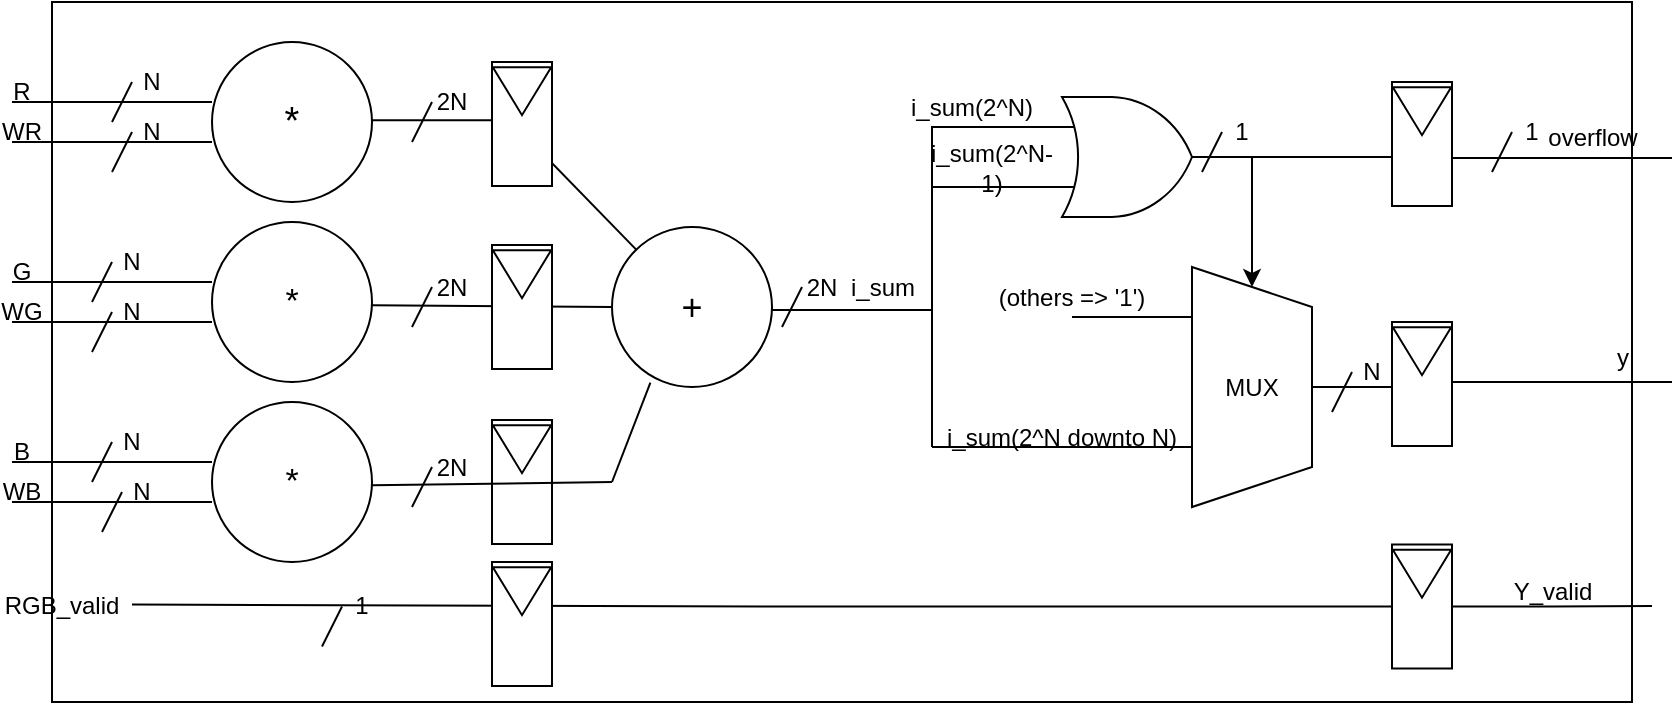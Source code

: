 <mxfile version="24.0.5" type="github">
  <diagram name="Page-1" id="o0QanbhsqBCeWXjGLMx0">
    <mxGraphModel dx="1434" dy="795" grid="1" gridSize="10" guides="1" tooltips="1" connect="1" arrows="1" fold="1" page="1" pageScale="1" pageWidth="850" pageHeight="1100" math="0" shadow="0">
      <root>
        <mxCell id="0" />
        <mxCell id="1" parent="0" />
        <mxCell id="zB--o1MgACli6-uQqWRJ-481" value="" style="group" parent="1" vertex="1" connectable="0">
          <mxGeometry x="10" y="20" width="830" height="350" as="geometry" />
        </mxCell>
        <mxCell id="zB--o1MgACli6-uQqWRJ-384" value="" style="rounded=0;whiteSpace=wrap;html=1;" parent="zB--o1MgACli6-uQqWRJ-481" vertex="1">
          <mxGeometry x="20" width="790" height="350" as="geometry" />
        </mxCell>
        <mxCell id="zB--o1MgACli6-uQqWRJ-359" value="" style="group" parent="zB--o1MgACli6-uQqWRJ-481" vertex="1" connectable="0">
          <mxGeometry x="240" y="209" width="30" height="62" as="geometry" />
        </mxCell>
        <mxCell id="zB--o1MgACli6-uQqWRJ-360" value="" style="rounded=0;whiteSpace=wrap;html=1;" parent="zB--o1MgACli6-uQqWRJ-359" vertex="1">
          <mxGeometry width="30" height="62" as="geometry" />
        </mxCell>
        <mxCell id="zB--o1MgACli6-uQqWRJ-361" value="" style="triangle;whiteSpace=wrap;html=1;rotation=90;" parent="zB--o1MgACli6-uQqWRJ-359" vertex="1">
          <mxGeometry x="3" width="24" height="29.176" as="geometry" />
        </mxCell>
        <mxCell id="zB--o1MgACli6-uQqWRJ-385" value="" style="group" parent="zB--o1MgACli6-uQqWRJ-481" vertex="1" connectable="0">
          <mxGeometry x="690" y="271.25" width="30" height="62" as="geometry" />
        </mxCell>
        <mxCell id="zB--o1MgACli6-uQqWRJ-386" style="edgeStyle=orthogonalEdgeStyle;rounded=0;orthogonalLoop=1;jettySize=auto;html=1;exitX=1;exitY=0.5;exitDx=0;exitDy=0;endArrow=none;endFill=0;" parent="zB--o1MgACli6-uQqWRJ-385" source="zB--o1MgACli6-uQqWRJ-388" edge="1">
          <mxGeometry relative="1" as="geometry">
            <mxPoint x="130" y="30.75" as="targetPoint" />
          </mxGeometry>
        </mxCell>
        <mxCell id="zB--o1MgACli6-uQqWRJ-387" style="edgeStyle=orthogonalEdgeStyle;rounded=0;orthogonalLoop=1;jettySize=auto;html=1;exitX=0;exitY=0.5;exitDx=0;exitDy=0;endArrow=none;endFill=0;" parent="zB--o1MgACli6-uQqWRJ-385" source="zB--o1MgACli6-uQqWRJ-388" edge="1">
          <mxGeometry relative="1" as="geometry">
            <mxPoint x="-630" y="30" as="targetPoint" />
          </mxGeometry>
        </mxCell>
        <mxCell id="zB--o1MgACli6-uQqWRJ-388" value="" style="rounded=0;whiteSpace=wrap;html=1;" parent="zB--o1MgACli6-uQqWRJ-385" vertex="1">
          <mxGeometry width="30" height="62" as="geometry" />
        </mxCell>
        <mxCell id="zB--o1MgACli6-uQqWRJ-389" value="" style="triangle;whiteSpace=wrap;html=1;rotation=90;" parent="zB--o1MgACli6-uQqWRJ-385" vertex="1">
          <mxGeometry x="3" width="24" height="29.176" as="geometry" />
        </mxCell>
        <mxCell id="zB--o1MgACli6-uQqWRJ-390" value="RGB_valid" style="text;html=1;align=center;verticalAlign=middle;whiteSpace=wrap;rounded=0;" parent="zB--o1MgACli6-uQqWRJ-481" vertex="1">
          <mxGeometry x="20" y="297.25" width="10" height="10" as="geometry" />
        </mxCell>
        <mxCell id="zB--o1MgACli6-uQqWRJ-391" value="Y_valid" style="text;html=1;align=center;verticalAlign=middle;resizable=0;points=[];autosize=1;strokeColor=none;fillColor=none;" parent="zB--o1MgACli6-uQqWRJ-481" vertex="1">
          <mxGeometry x="740" y="280" width="60" height="30" as="geometry" />
        </mxCell>
        <mxCell id="zB--o1MgACli6-uQqWRJ-392" value="" style="endArrow=none;html=1;rounded=0;" parent="zB--o1MgACli6-uQqWRJ-481" edge="1">
          <mxGeometry width="50" height="50" relative="1" as="geometry">
            <mxPoint y="50" as="sourcePoint" />
            <mxPoint x="100" y="50" as="targetPoint" />
          </mxGeometry>
        </mxCell>
        <mxCell id="zB--o1MgACli6-uQqWRJ-393" value="" style="endArrow=none;html=1;rounded=0;" parent="zB--o1MgACli6-uQqWRJ-481" edge="1">
          <mxGeometry width="50" height="50" relative="1" as="geometry">
            <mxPoint y="70" as="sourcePoint" />
            <mxPoint x="100" y="70" as="targetPoint" />
          </mxGeometry>
        </mxCell>
        <mxCell id="zB--o1MgACli6-uQqWRJ-394" value="" style="endArrow=none;html=1;rounded=0;" parent="zB--o1MgACli6-uQqWRJ-481" edge="1">
          <mxGeometry width="50" height="50" relative="1" as="geometry">
            <mxPoint y="140" as="sourcePoint" />
            <mxPoint x="100" y="140" as="targetPoint" />
          </mxGeometry>
        </mxCell>
        <mxCell id="zB--o1MgACli6-uQqWRJ-395" value="" style="endArrow=none;html=1;rounded=0;" parent="zB--o1MgACli6-uQqWRJ-481" edge="1">
          <mxGeometry width="50" height="50" relative="1" as="geometry">
            <mxPoint y="160" as="sourcePoint" />
            <mxPoint x="100" y="160" as="targetPoint" />
          </mxGeometry>
        </mxCell>
        <mxCell id="zB--o1MgACli6-uQqWRJ-396" value="" style="endArrow=none;html=1;rounded=0;" parent="zB--o1MgACli6-uQqWRJ-481" edge="1">
          <mxGeometry width="50" height="50" relative="1" as="geometry">
            <mxPoint y="230" as="sourcePoint" />
            <mxPoint x="100" y="230" as="targetPoint" />
          </mxGeometry>
        </mxCell>
        <mxCell id="zB--o1MgACli6-uQqWRJ-397" value="" style="endArrow=none;html=1;rounded=0;" parent="zB--o1MgACli6-uQqWRJ-481" edge="1">
          <mxGeometry width="50" height="50" relative="1" as="geometry">
            <mxPoint y="250" as="sourcePoint" />
            <mxPoint x="100" y="250" as="targetPoint" />
          </mxGeometry>
        </mxCell>
        <mxCell id="zB--o1MgACli6-uQqWRJ-398" value="R" style="text;html=1;align=center;verticalAlign=middle;whiteSpace=wrap;rounded=0;" parent="zB--o1MgACli6-uQqWRJ-481" vertex="1">
          <mxGeometry y="40" width="10" height="10" as="geometry" />
        </mxCell>
        <mxCell id="zB--o1MgACli6-uQqWRJ-399" value="G" style="text;html=1;align=center;verticalAlign=middle;whiteSpace=wrap;rounded=0;" parent="zB--o1MgACli6-uQqWRJ-481" vertex="1">
          <mxGeometry y="130" width="10" height="10" as="geometry" />
        </mxCell>
        <mxCell id="zB--o1MgACli6-uQqWRJ-400" value="WR" style="text;html=1;align=center;verticalAlign=middle;whiteSpace=wrap;rounded=0;" parent="zB--o1MgACli6-uQqWRJ-481" vertex="1">
          <mxGeometry y="60" width="10" height="10" as="geometry" />
        </mxCell>
        <mxCell id="zB--o1MgACli6-uQqWRJ-401" value="WG" style="text;html=1;align=center;verticalAlign=middle;whiteSpace=wrap;rounded=0;" parent="zB--o1MgACli6-uQqWRJ-481" vertex="1">
          <mxGeometry y="150" width="10" height="10" as="geometry" />
        </mxCell>
        <mxCell id="zB--o1MgACli6-uQqWRJ-402" value="&lt;div&gt;B&lt;/div&gt;" style="text;html=1;align=center;verticalAlign=middle;whiteSpace=wrap;rounded=0;" parent="zB--o1MgACli6-uQqWRJ-481" vertex="1">
          <mxGeometry y="220" width="10" height="10" as="geometry" />
        </mxCell>
        <mxCell id="zB--o1MgACli6-uQqWRJ-403" value="WB" style="text;html=1;align=center;verticalAlign=middle;whiteSpace=wrap;rounded=0;" parent="zB--o1MgACli6-uQqWRJ-481" vertex="1">
          <mxGeometry y="240" width="10" height="10" as="geometry" />
        </mxCell>
        <mxCell id="zB--o1MgACli6-uQqWRJ-404" value="&lt;font style=&quot;font-size: 19px;&quot;&gt;*&lt;/font&gt;" style="ellipse;whiteSpace=wrap;html=1;aspect=fixed;" parent="zB--o1MgACli6-uQqWRJ-481" vertex="1">
          <mxGeometry x="100" y="20" width="80" height="80" as="geometry" />
        </mxCell>
        <mxCell id="zB--o1MgACli6-uQqWRJ-405" value="&lt;font style=&quot;font-size: 17px;&quot;&gt;*&lt;/font&gt;" style="ellipse;whiteSpace=wrap;html=1;aspect=fixed;" parent="zB--o1MgACli6-uQqWRJ-481" vertex="1">
          <mxGeometry x="100" y="110" width="80" height="80" as="geometry" />
        </mxCell>
        <mxCell id="zB--o1MgACli6-uQqWRJ-406" value="&lt;font style=&quot;font-size: 17px;&quot;&gt;*&lt;/font&gt;" style="ellipse;whiteSpace=wrap;html=1;aspect=fixed;" parent="zB--o1MgACli6-uQqWRJ-481" vertex="1">
          <mxGeometry x="100" y="200" width="80" height="80" as="geometry" />
        </mxCell>
        <mxCell id="zB--o1MgACli6-uQqWRJ-407" value="" style="endArrow=none;html=1;rounded=0;" parent="zB--o1MgACli6-uQqWRJ-481" edge="1">
          <mxGeometry width="50" height="50" relative="1" as="geometry">
            <mxPoint x="50" y="60" as="sourcePoint" />
            <mxPoint x="60" y="40" as="targetPoint" />
          </mxGeometry>
        </mxCell>
        <mxCell id="zB--o1MgACli6-uQqWRJ-408" value="N" style="text;html=1;align=center;verticalAlign=middle;whiteSpace=wrap;rounded=0;" parent="zB--o1MgACli6-uQqWRJ-481" vertex="1">
          <mxGeometry x="60" y="35" width="20" height="10" as="geometry" />
        </mxCell>
        <mxCell id="zB--o1MgACli6-uQqWRJ-409" value="" style="endArrow=none;html=1;rounded=0;" parent="zB--o1MgACli6-uQqWRJ-481" edge="1">
          <mxGeometry width="50" height="50" relative="1" as="geometry">
            <mxPoint x="50" y="85" as="sourcePoint" />
            <mxPoint x="60" y="65" as="targetPoint" />
          </mxGeometry>
        </mxCell>
        <mxCell id="zB--o1MgACli6-uQqWRJ-410" value="N" style="text;html=1;align=center;verticalAlign=middle;whiteSpace=wrap;rounded=0;" parent="zB--o1MgACli6-uQqWRJ-481" vertex="1">
          <mxGeometry x="60" y="60" width="20" height="10" as="geometry" />
        </mxCell>
        <mxCell id="zB--o1MgACli6-uQqWRJ-411" value="" style="endArrow=none;html=1;rounded=0;" parent="zB--o1MgACli6-uQqWRJ-481" edge="1">
          <mxGeometry width="50" height="50" relative="1" as="geometry">
            <mxPoint x="40" y="150" as="sourcePoint" />
            <mxPoint x="50" y="130" as="targetPoint" />
          </mxGeometry>
        </mxCell>
        <mxCell id="zB--o1MgACli6-uQqWRJ-412" value="N" style="text;html=1;align=center;verticalAlign=middle;whiteSpace=wrap;rounded=0;" parent="zB--o1MgACli6-uQqWRJ-481" vertex="1">
          <mxGeometry x="50" y="125" width="20" height="10" as="geometry" />
        </mxCell>
        <mxCell id="zB--o1MgACli6-uQqWRJ-413" value="" style="endArrow=none;html=1;rounded=0;" parent="zB--o1MgACli6-uQqWRJ-481" edge="1">
          <mxGeometry width="50" height="50" relative="1" as="geometry">
            <mxPoint x="40" y="175" as="sourcePoint" />
            <mxPoint x="50" y="155" as="targetPoint" />
          </mxGeometry>
        </mxCell>
        <mxCell id="zB--o1MgACli6-uQqWRJ-414" value="N" style="text;html=1;align=center;verticalAlign=middle;whiteSpace=wrap;rounded=0;" parent="zB--o1MgACli6-uQqWRJ-481" vertex="1">
          <mxGeometry x="50" y="150" width="20" height="10" as="geometry" />
        </mxCell>
        <mxCell id="zB--o1MgACli6-uQqWRJ-415" value="" style="endArrow=none;html=1;rounded=0;" parent="zB--o1MgACli6-uQqWRJ-481" edge="1">
          <mxGeometry width="50" height="50" relative="1" as="geometry">
            <mxPoint x="40" y="240" as="sourcePoint" />
            <mxPoint x="50" y="220" as="targetPoint" />
          </mxGeometry>
        </mxCell>
        <mxCell id="zB--o1MgACli6-uQqWRJ-416" value="N" style="text;html=1;align=center;verticalAlign=middle;whiteSpace=wrap;rounded=0;" parent="zB--o1MgACli6-uQqWRJ-481" vertex="1">
          <mxGeometry x="50" y="215" width="20" height="10" as="geometry" />
        </mxCell>
        <mxCell id="zB--o1MgACli6-uQqWRJ-417" value="" style="endArrow=none;html=1;rounded=0;" parent="zB--o1MgACli6-uQqWRJ-481" edge="1">
          <mxGeometry width="50" height="50" relative="1" as="geometry">
            <mxPoint x="45" y="265" as="sourcePoint" />
            <mxPoint x="55" y="245" as="targetPoint" />
          </mxGeometry>
        </mxCell>
        <mxCell id="zB--o1MgACli6-uQqWRJ-418" value="N" style="text;html=1;align=center;verticalAlign=middle;whiteSpace=wrap;rounded=0;" parent="zB--o1MgACli6-uQqWRJ-481" vertex="1">
          <mxGeometry x="55" y="240" width="20" height="10" as="geometry" />
        </mxCell>
        <mxCell id="zB--o1MgACli6-uQqWRJ-419" value="" style="endArrow=none;html=1;rounded=0;" parent="zB--o1MgACli6-uQqWRJ-481" edge="1">
          <mxGeometry width="50" height="50" relative="1" as="geometry">
            <mxPoint x="180" y="59.17" as="sourcePoint" />
            <mxPoint x="250" y="59.17" as="targetPoint" />
          </mxGeometry>
        </mxCell>
        <mxCell id="zB--o1MgACli6-uQqWRJ-420" value="" style="endArrow=none;html=1;rounded=0;" parent="zB--o1MgACli6-uQqWRJ-481" edge="1">
          <mxGeometry width="50" height="50" relative="1" as="geometry">
            <mxPoint x="200" y="70" as="sourcePoint" />
            <mxPoint x="210" y="50" as="targetPoint" />
          </mxGeometry>
        </mxCell>
        <mxCell id="zB--o1MgACli6-uQqWRJ-421" value="2N" style="text;html=1;align=center;verticalAlign=middle;whiteSpace=wrap;rounded=0;" parent="zB--o1MgACli6-uQqWRJ-481" vertex="1">
          <mxGeometry x="210" y="45" width="20" height="10" as="geometry" />
        </mxCell>
        <mxCell id="zB--o1MgACli6-uQqWRJ-422" value="" style="endArrow=none;html=1;rounded=0;entryX=0;entryY=0.5;entryDx=0;entryDy=0;" parent="zB--o1MgACli6-uQqWRJ-481" target="zB--o1MgACli6-uQqWRJ-428" edge="1">
          <mxGeometry width="50" height="50" relative="1" as="geometry">
            <mxPoint x="180" y="151.67" as="sourcePoint" />
            <mxPoint x="250" y="151.67" as="targetPoint" />
            <Array as="points">
              <mxPoint x="230" y="152" />
            </Array>
          </mxGeometry>
        </mxCell>
        <mxCell id="zB--o1MgACli6-uQqWRJ-423" value="" style="endArrow=none;html=1;rounded=0;" parent="zB--o1MgACli6-uQqWRJ-481" edge="1">
          <mxGeometry width="50" height="50" relative="1" as="geometry">
            <mxPoint x="200" y="162.5" as="sourcePoint" />
            <mxPoint x="210" y="142.5" as="targetPoint" />
          </mxGeometry>
        </mxCell>
        <mxCell id="zB--o1MgACli6-uQqWRJ-424" value="2N" style="text;html=1;align=center;verticalAlign=middle;whiteSpace=wrap;rounded=0;" parent="zB--o1MgACli6-uQqWRJ-481" vertex="1">
          <mxGeometry x="210" y="137.5" width="20" height="10" as="geometry" />
        </mxCell>
        <mxCell id="zB--o1MgACli6-uQqWRJ-425" value="" style="endArrow=none;html=1;rounded=0;" parent="zB--o1MgACli6-uQqWRJ-481" edge="1">
          <mxGeometry width="50" height="50" relative="1" as="geometry">
            <mxPoint x="180" y="241.67" as="sourcePoint" />
            <mxPoint x="300" y="240" as="targetPoint" />
          </mxGeometry>
        </mxCell>
        <mxCell id="zB--o1MgACli6-uQqWRJ-426" value="" style="endArrow=none;html=1;rounded=0;" parent="zB--o1MgACli6-uQqWRJ-481" edge="1">
          <mxGeometry width="50" height="50" relative="1" as="geometry">
            <mxPoint x="200" y="252.5" as="sourcePoint" />
            <mxPoint x="210" y="232.5" as="targetPoint" />
          </mxGeometry>
        </mxCell>
        <mxCell id="zB--o1MgACli6-uQqWRJ-427" value="2N" style="text;html=1;align=center;verticalAlign=middle;whiteSpace=wrap;rounded=0;" parent="zB--o1MgACli6-uQqWRJ-481" vertex="1">
          <mxGeometry x="210" y="227.5" width="20" height="10" as="geometry" />
        </mxCell>
        <mxCell id="zB--o1MgACli6-uQqWRJ-428" value="&lt;font style=&quot;font-size: 18px;&quot;&gt;+&lt;/font&gt;" style="ellipse;whiteSpace=wrap;html=1;aspect=fixed;" parent="zB--o1MgACli6-uQqWRJ-481" vertex="1">
          <mxGeometry x="300" y="112.5" width="80" height="80" as="geometry" />
        </mxCell>
        <mxCell id="zB--o1MgACli6-uQqWRJ-429" value="" style="endArrow=none;html=1;rounded=0;" parent="zB--o1MgACli6-uQqWRJ-481" source="zB--o1MgACli6-uQqWRJ-428" edge="1">
          <mxGeometry width="50" height="50" relative="1" as="geometry">
            <mxPoint x="240" y="130" as="sourcePoint" />
            <mxPoint x="250" y="60" as="targetPoint" />
          </mxGeometry>
        </mxCell>
        <mxCell id="zB--o1MgACli6-uQqWRJ-430" value="" style="endArrow=none;html=1;rounded=0;" parent="zB--o1MgACli6-uQqWRJ-481" edge="1">
          <mxGeometry width="50" height="50" relative="1" as="geometry">
            <mxPoint x="385" y="162.5" as="sourcePoint" />
            <mxPoint x="395" y="142.5" as="targetPoint" />
          </mxGeometry>
        </mxCell>
        <mxCell id="zB--o1MgACli6-uQqWRJ-431" value="2N" style="text;html=1;align=center;verticalAlign=middle;whiteSpace=wrap;rounded=0;" parent="zB--o1MgACli6-uQqWRJ-481" vertex="1">
          <mxGeometry x="395" y="137.5" width="20" height="10" as="geometry" />
        </mxCell>
        <mxCell id="zB--o1MgACli6-uQqWRJ-432" style="edgeStyle=orthogonalEdgeStyle;rounded=0;orthogonalLoop=1;jettySize=auto;html=1;exitX=0;exitY=0.25;exitDx=0;exitDy=0;exitPerimeter=0;endArrow=none;endFill=0;" parent="zB--o1MgACli6-uQqWRJ-481" source="zB--o1MgACli6-uQqWRJ-436" edge="1">
          <mxGeometry relative="1" as="geometry">
            <mxPoint x="460" y="67.5" as="targetPoint" />
            <Array as="points">
              <mxPoint x="460" y="62.5" />
            </Array>
          </mxGeometry>
        </mxCell>
        <mxCell id="zB--o1MgACli6-uQqWRJ-433" style="edgeStyle=orthogonalEdgeStyle;rounded=0;orthogonalLoop=1;jettySize=auto;html=1;exitX=0;exitY=0.75;exitDx=0;exitDy=0;exitPerimeter=0;endArrow=none;endFill=0;" parent="zB--o1MgACli6-uQqWRJ-481" source="zB--o1MgACli6-uQqWRJ-436" edge="1">
          <mxGeometry relative="1" as="geometry">
            <mxPoint x="460" y="92.548" as="targetPoint" />
          </mxGeometry>
        </mxCell>
        <mxCell id="zB--o1MgACli6-uQqWRJ-434" style="edgeStyle=orthogonalEdgeStyle;rounded=0;orthogonalLoop=1;jettySize=auto;html=1;entryX=0;entryY=0.5;entryDx=0;entryDy=0;exitX=1;exitY=0.5;exitDx=0;exitDy=0;exitPerimeter=0;" parent="zB--o1MgACli6-uQqWRJ-481" source="zB--o1MgACli6-uQqWRJ-436" target="zB--o1MgACli6-uQqWRJ-442" edge="1">
          <mxGeometry relative="1" as="geometry">
            <Array as="points">
              <mxPoint x="620" y="77.5" />
            </Array>
          </mxGeometry>
        </mxCell>
        <mxCell id="zB--o1MgACli6-uQqWRJ-435" style="edgeStyle=orthogonalEdgeStyle;rounded=0;orthogonalLoop=1;jettySize=auto;html=1;endArrow=none;endFill=0;" parent="zB--o1MgACli6-uQqWRJ-481" edge="1">
          <mxGeometry relative="1" as="geometry">
            <mxPoint x="690" y="77.5" as="targetPoint" />
            <mxPoint x="620" y="77.522" as="sourcePoint" />
          </mxGeometry>
        </mxCell>
        <mxCell id="zB--o1MgACli6-uQqWRJ-436" value="" style="verticalLabelPosition=bottom;shadow=0;dashed=0;align=center;html=1;verticalAlign=top;shape=mxgraph.electrical.logic_gates.logic_gate;operation=or;" parent="zB--o1MgACli6-uQqWRJ-481" vertex="1">
          <mxGeometry x="510" y="47.5" width="100" height="60" as="geometry" />
        </mxCell>
        <mxCell id="zB--o1MgACli6-uQqWRJ-437" value="" style="endArrow=none;html=1;rounded=0;" parent="zB--o1MgACli6-uQqWRJ-481" edge="1">
          <mxGeometry width="50" height="50" relative="1" as="geometry">
            <mxPoint x="460" y="142.5" as="sourcePoint" />
            <mxPoint x="460" y="62.5" as="targetPoint" />
          </mxGeometry>
        </mxCell>
        <mxCell id="zB--o1MgACli6-uQqWRJ-438" value="&lt;div&gt;i_sum(2^N)&lt;/div&gt;" style="text;html=1;align=center;verticalAlign=middle;whiteSpace=wrap;rounded=0;" parent="zB--o1MgACli6-uQqWRJ-481" vertex="1">
          <mxGeometry x="475" y="47.5" width="10" height="10" as="geometry" />
        </mxCell>
        <mxCell id="zB--o1MgACli6-uQqWRJ-439" value="&lt;div&gt;i_sum(2^N-1)&lt;/div&gt;" style="text;html=1;align=center;verticalAlign=middle;whiteSpace=wrap;rounded=0;" parent="zB--o1MgACli6-uQqWRJ-481" vertex="1">
          <mxGeometry x="485" y="77.5" width="10" height="10" as="geometry" />
        </mxCell>
        <mxCell id="zB--o1MgACli6-uQqWRJ-440" value="" style="endArrow=none;html=1;rounded=0;" parent="zB--o1MgACli6-uQqWRJ-481" edge="1">
          <mxGeometry width="50" height="50" relative="1" as="geometry">
            <mxPoint x="460" y="222.5" as="sourcePoint" />
            <mxPoint x="460" y="142.5" as="targetPoint" />
          </mxGeometry>
        </mxCell>
        <mxCell id="zB--o1MgACli6-uQqWRJ-441" value="" style="group" parent="zB--o1MgACli6-uQqWRJ-481" vertex="1" connectable="0">
          <mxGeometry x="590" y="132.5" width="60" height="120" as="geometry" />
        </mxCell>
        <mxCell id="zB--o1MgACli6-uQqWRJ-442" value="" style="shape=trapezoid;perimeter=trapezoidPerimeter;whiteSpace=wrap;html=1;fixedSize=1;rotation=90;" parent="zB--o1MgACli6-uQqWRJ-441" vertex="1">
          <mxGeometry x="-30" y="30" width="120" height="60" as="geometry" />
        </mxCell>
        <mxCell id="zB--o1MgACli6-uQqWRJ-443" value="MUX" style="text;html=1;align=center;verticalAlign=middle;whiteSpace=wrap;rounded=0;" parent="zB--o1MgACli6-uQqWRJ-441" vertex="1">
          <mxGeometry y="45" width="60" height="30" as="geometry" />
        </mxCell>
        <mxCell id="zB--o1MgACli6-uQqWRJ-444" value="" style="endArrow=none;html=1;rounded=0;" parent="zB--o1MgACli6-uQqWRJ-481" edge="1">
          <mxGeometry width="50" height="50" relative="1" as="geometry">
            <mxPoint x="460" y="222.5" as="sourcePoint" />
            <mxPoint x="590" y="222.5" as="targetPoint" />
          </mxGeometry>
        </mxCell>
        <mxCell id="zB--o1MgACli6-uQqWRJ-445" value="&lt;div&gt;i_sum(2^N downto N)&lt;/div&gt;" style="text;html=1;align=center;verticalAlign=middle;whiteSpace=wrap;rounded=0;" parent="zB--o1MgACli6-uQqWRJ-481" vertex="1">
          <mxGeometry x="460" y="212.5" width="130" height="10" as="geometry" />
        </mxCell>
        <mxCell id="zB--o1MgACli6-uQqWRJ-446" value="(others =&amp;gt; &#39;1&#39;)" style="text;html=1;align=center;verticalAlign=middle;whiteSpace=wrap;rounded=0;" parent="zB--o1MgACli6-uQqWRJ-481" vertex="1">
          <mxGeometry x="490" y="132.5" width="80" height="30" as="geometry" />
        </mxCell>
        <mxCell id="zB--o1MgACli6-uQqWRJ-447" value="" style="endArrow=none;html=1;rounded=0;" parent="zB--o1MgACli6-uQqWRJ-481" edge="1">
          <mxGeometry width="50" height="50" relative="1" as="geometry">
            <mxPoint x="530" y="157.5" as="sourcePoint" />
            <mxPoint x="590" y="157.5" as="targetPoint" />
          </mxGeometry>
        </mxCell>
        <mxCell id="zB--o1MgACli6-uQqWRJ-448" style="edgeStyle=orthogonalEdgeStyle;rounded=0;orthogonalLoop=1;jettySize=auto;html=1;endArrow=none;endFill=0;exitX=0.944;exitY=0.637;exitDx=0;exitDy=0;exitPerimeter=0;" parent="zB--o1MgACli6-uQqWRJ-481" source="zB--o1MgACli6-uQqWRJ-468" edge="1">
          <mxGeometry relative="1" as="geometry">
            <mxPoint x="830" y="78" as="targetPoint" />
            <mxPoint x="725" y="77.5" as="sourcePoint" />
            <Array as="points">
              <mxPoint x="708" y="78" />
            </Array>
          </mxGeometry>
        </mxCell>
        <mxCell id="zB--o1MgACli6-uQqWRJ-449" value="" style="endArrow=none;html=1;rounded=0;" parent="zB--o1MgACli6-uQqWRJ-481" edge="1">
          <mxGeometry width="50" height="50" relative="1" as="geometry">
            <mxPoint x="595" y="85" as="sourcePoint" />
            <mxPoint x="605" y="65" as="targetPoint" />
          </mxGeometry>
        </mxCell>
        <mxCell id="zB--o1MgACli6-uQqWRJ-450" value="1" style="text;html=1;align=center;verticalAlign=middle;whiteSpace=wrap;rounded=0;" parent="zB--o1MgACli6-uQqWRJ-481" vertex="1">
          <mxGeometry x="605" y="60" width="20" height="10" as="geometry" />
        </mxCell>
        <mxCell id="zB--o1MgACli6-uQqWRJ-451" value="" style="endArrow=none;html=1;rounded=0;" parent="zB--o1MgACli6-uQqWRJ-481" edge="1">
          <mxGeometry width="50" height="50" relative="1" as="geometry">
            <mxPoint x="740" y="85" as="sourcePoint" />
            <mxPoint x="750" y="65" as="targetPoint" />
          </mxGeometry>
        </mxCell>
        <mxCell id="zB--o1MgACli6-uQqWRJ-452" value="1" style="text;html=1;align=center;verticalAlign=middle;whiteSpace=wrap;rounded=0;" parent="zB--o1MgACli6-uQqWRJ-481" vertex="1">
          <mxGeometry x="750" y="60" width="20" height="10" as="geometry" />
        </mxCell>
        <mxCell id="zB--o1MgACli6-uQqWRJ-453" value="overflow" style="text;html=1;align=center;verticalAlign=middle;resizable=0;points=[];autosize=1;strokeColor=none;fillColor=none;" parent="zB--o1MgACli6-uQqWRJ-481" vertex="1">
          <mxGeometry x="755" y="53" width="70" height="30" as="geometry" />
        </mxCell>
        <mxCell id="zB--o1MgACli6-uQqWRJ-454" value="" style="endArrow=none;html=1;rounded=0;" parent="zB--o1MgACli6-uQqWRJ-481" edge="1">
          <mxGeometry width="50" height="50" relative="1" as="geometry">
            <mxPoint x="660" y="205" as="sourcePoint" />
            <mxPoint x="670" y="185" as="targetPoint" />
          </mxGeometry>
        </mxCell>
        <mxCell id="zB--o1MgACli6-uQqWRJ-455" value="N" style="text;html=1;align=center;verticalAlign=middle;whiteSpace=wrap;rounded=0;" parent="zB--o1MgACli6-uQqWRJ-481" vertex="1">
          <mxGeometry x="670" y="180" width="20" height="10" as="geometry" />
        </mxCell>
        <mxCell id="zB--o1MgACli6-uQqWRJ-456" style="edgeStyle=orthogonalEdgeStyle;rounded=0;orthogonalLoop=1;jettySize=auto;html=1;endArrow=none;endFill=0;" parent="zB--o1MgACli6-uQqWRJ-481" source="zB--o1MgACli6-uQqWRJ-465" edge="1">
          <mxGeometry relative="1" as="geometry">
            <mxPoint x="830" y="190" as="targetPoint" />
            <mxPoint x="785" y="192.5" as="sourcePoint" />
            <Array as="points">
              <mxPoint x="830" y="190" />
            </Array>
          </mxGeometry>
        </mxCell>
        <mxCell id="zB--o1MgACli6-uQqWRJ-457" value="y" style="text;html=1;align=center;verticalAlign=middle;resizable=0;points=[];autosize=1;strokeColor=none;fillColor=none;" parent="zB--o1MgACli6-uQqWRJ-481" vertex="1">
          <mxGeometry x="790" y="162.5" width="30" height="30" as="geometry" />
        </mxCell>
        <mxCell id="zB--o1MgACli6-uQqWRJ-458" style="edgeStyle=orthogonalEdgeStyle;rounded=0;orthogonalLoop=1;jettySize=auto;html=1;entryX=0;entryY=0.5;entryDx=0;entryDy=0;endArrow=none;endFill=0;" parent="zB--o1MgACli6-uQqWRJ-481" source="zB--o1MgACli6-uQqWRJ-443" edge="1">
          <mxGeometry relative="1" as="geometry">
            <mxPoint x="720" y="192.5" as="targetPoint" />
          </mxGeometry>
        </mxCell>
        <mxCell id="zB--o1MgACli6-uQqWRJ-459" style="edgeStyle=orthogonalEdgeStyle;rounded=0;orthogonalLoop=1;jettySize=auto;html=1;endArrow=none;endFill=0;exitX=1;exitY=0.5;exitDx=0;exitDy=0;" parent="zB--o1MgACli6-uQqWRJ-481" source="zB--o1MgACli6-uQqWRJ-428" edge="1">
          <mxGeometry relative="1" as="geometry">
            <mxPoint x="460" y="146.5" as="targetPoint" />
            <mxPoint x="390" y="153.5" as="sourcePoint" />
            <Array as="points">
              <mxPoint x="380" y="154" />
              <mxPoint x="460" y="154" />
            </Array>
          </mxGeometry>
        </mxCell>
        <mxCell id="zB--o1MgACli6-uQqWRJ-460" value="i_sum" style="text;html=1;align=center;verticalAlign=middle;resizable=0;points=[];autosize=1;strokeColor=none;fillColor=none;" parent="zB--o1MgACli6-uQqWRJ-481" vertex="1">
          <mxGeometry x="405" y="127.5" width="60" height="30" as="geometry" />
        </mxCell>
        <mxCell id="zB--o1MgACli6-uQqWRJ-461" value="1" style="text;html=1;align=center;verticalAlign=middle;whiteSpace=wrap;rounded=0;" parent="zB--o1MgACli6-uQqWRJ-481" vertex="1">
          <mxGeometry x="165" y="297.25" width="20" height="10" as="geometry" />
        </mxCell>
        <mxCell id="zB--o1MgACli6-uQqWRJ-462" value="" style="endArrow=none;html=1;rounded=0;" parent="zB--o1MgACli6-uQqWRJ-481" edge="1">
          <mxGeometry width="50" height="50" relative="1" as="geometry">
            <mxPoint x="155" y="322.25" as="sourcePoint" />
            <mxPoint x="165" y="302.25" as="targetPoint" />
          </mxGeometry>
        </mxCell>
        <mxCell id="zB--o1MgACli6-uQqWRJ-463" value="" style="endArrow=none;html=1;rounded=0;entryX=0.24;entryY=0.973;entryDx=0;entryDy=0;entryPerimeter=0;" parent="zB--o1MgACli6-uQqWRJ-481" target="zB--o1MgACli6-uQqWRJ-428" edge="1">
          <mxGeometry width="50" height="50" relative="1" as="geometry">
            <mxPoint x="300" y="240" as="sourcePoint" />
            <mxPoint x="350" y="190" as="targetPoint" />
          </mxGeometry>
        </mxCell>
        <mxCell id="zB--o1MgACli6-uQqWRJ-464" value="" style="group" parent="zB--o1MgACli6-uQqWRJ-481" vertex="1" connectable="0">
          <mxGeometry x="690" y="160" width="30" height="62" as="geometry" />
        </mxCell>
        <mxCell id="zB--o1MgACli6-uQqWRJ-465" value="" style="rounded=0;whiteSpace=wrap;html=1;" parent="zB--o1MgACli6-uQqWRJ-464" vertex="1">
          <mxGeometry width="30" height="62" as="geometry" />
        </mxCell>
        <mxCell id="zB--o1MgACli6-uQqWRJ-466" value="" style="triangle;whiteSpace=wrap;html=1;rotation=90;" parent="zB--o1MgACli6-uQqWRJ-464" vertex="1">
          <mxGeometry x="3" width="24" height="29.176" as="geometry" />
        </mxCell>
        <mxCell id="zB--o1MgACli6-uQqWRJ-467" value="" style="group" parent="zB--o1MgACli6-uQqWRJ-481" vertex="1" connectable="0">
          <mxGeometry x="690" y="40" width="30" height="62" as="geometry" />
        </mxCell>
        <mxCell id="zB--o1MgACli6-uQqWRJ-468" value="" style="rounded=0;whiteSpace=wrap;html=1;" parent="zB--o1MgACli6-uQqWRJ-467" vertex="1">
          <mxGeometry width="30" height="62" as="geometry" />
        </mxCell>
        <mxCell id="zB--o1MgACli6-uQqWRJ-469" value="" style="triangle;whiteSpace=wrap;html=1;rotation=90;" parent="zB--o1MgACli6-uQqWRJ-467" vertex="1">
          <mxGeometry x="3" width="24" height="29.176" as="geometry" />
        </mxCell>
        <mxCell id="zB--o1MgACli6-uQqWRJ-470" value="" style="group" parent="zB--o1MgACli6-uQqWRJ-481" vertex="1" connectable="0">
          <mxGeometry x="240" y="121.5" width="30" height="62" as="geometry" />
        </mxCell>
        <mxCell id="zB--o1MgACli6-uQqWRJ-471" value="" style="rounded=0;whiteSpace=wrap;html=1;" parent="zB--o1MgACli6-uQqWRJ-470" vertex="1">
          <mxGeometry width="30" height="62" as="geometry" />
        </mxCell>
        <mxCell id="zB--o1MgACli6-uQqWRJ-472" value="" style="triangle;whiteSpace=wrap;html=1;rotation=90;" parent="zB--o1MgACli6-uQqWRJ-470" vertex="1">
          <mxGeometry x="3" width="24" height="29.176" as="geometry" />
        </mxCell>
        <mxCell id="zB--o1MgACli6-uQqWRJ-473" value="" style="group" parent="zB--o1MgACli6-uQqWRJ-481" vertex="1" connectable="0">
          <mxGeometry x="240" y="30" width="30" height="62" as="geometry" />
        </mxCell>
        <mxCell id="zB--o1MgACli6-uQqWRJ-474" value="" style="rounded=0;whiteSpace=wrap;html=1;" parent="zB--o1MgACli6-uQqWRJ-473" vertex="1">
          <mxGeometry width="30" height="62" as="geometry" />
        </mxCell>
        <mxCell id="zB--o1MgACli6-uQqWRJ-475" value="" style="triangle;whiteSpace=wrap;html=1;rotation=90;" parent="zB--o1MgACli6-uQqWRJ-473" vertex="1">
          <mxGeometry x="3" width="24" height="29.176" as="geometry" />
        </mxCell>
        <mxCell id="zB--o1MgACli6-uQqWRJ-477" value="" style="group" parent="zB--o1MgACli6-uQqWRJ-481" vertex="1" connectable="0">
          <mxGeometry x="240" y="280" width="30" height="62" as="geometry" />
        </mxCell>
        <mxCell id="zB--o1MgACli6-uQqWRJ-478" value="" style="rounded=0;whiteSpace=wrap;html=1;" parent="zB--o1MgACli6-uQqWRJ-477" vertex="1">
          <mxGeometry width="30" height="62" as="geometry" />
        </mxCell>
        <mxCell id="zB--o1MgACli6-uQqWRJ-479" value="" style="triangle;whiteSpace=wrap;html=1;rotation=90;" parent="zB--o1MgACli6-uQqWRJ-477" vertex="1">
          <mxGeometry x="3" width="24" height="29.176" as="geometry" />
        </mxCell>
      </root>
    </mxGraphModel>
  </diagram>
</mxfile>
